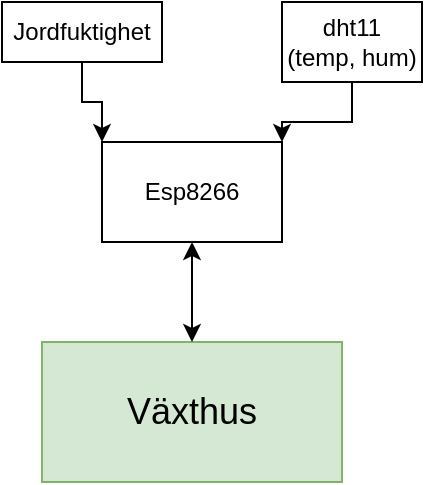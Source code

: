 <mxfile version="25.0.3">
  <diagram name="Sida-1" id="S1aX9hF0R4ryH1p3xK2n">
    <mxGraphModel dx="724" dy="450" grid="1" gridSize="10" guides="1" tooltips="1" connect="1" arrows="1" fold="1" page="1" pageScale="1" pageWidth="827" pageHeight="1169" math="0" shadow="0">
      <root>
        <mxCell id="0" />
        <mxCell id="1" parent="0" />
        <mxCell id="YpvVOzl85OfcXX8SGw4_-1" value="&lt;font style=&quot;font-size: 18px;&quot;&gt;Växthus&lt;/font&gt;" style="rounded=0;whiteSpace=wrap;html=1;fillColor=#d5e8d4;strokeColor=#82b366;" vertex="1" parent="1">
          <mxGeometry x="120" y="250" width="150" height="70" as="geometry" />
        </mxCell>
        <mxCell id="YpvVOzl85OfcXX8SGw4_-2" value="Esp8266" style="rounded=0;whiteSpace=wrap;html=1;" vertex="1" parent="1">
          <mxGeometry x="150" y="150" width="90" height="50" as="geometry" />
        </mxCell>
        <mxCell id="YpvVOzl85OfcXX8SGw4_-6" value="" style="endArrow=classic;startArrow=classic;html=1;rounded=0;exitX=0.5;exitY=0;exitDx=0;exitDy=0;entryX=0.5;entryY=1;entryDx=0;entryDy=0;" edge="1" parent="1" source="YpvVOzl85OfcXX8SGw4_-1" target="YpvVOzl85OfcXX8SGw4_-2">
          <mxGeometry width="50" height="50" relative="1" as="geometry">
            <mxPoint x="320" y="250" as="sourcePoint" />
            <mxPoint x="370" y="200" as="targetPoint" />
          </mxGeometry>
        </mxCell>
        <mxCell id="YpvVOzl85OfcXX8SGw4_-9" style="edgeStyle=orthogonalEdgeStyle;rounded=0;orthogonalLoop=1;jettySize=auto;html=1;entryX=1;entryY=0;entryDx=0;entryDy=0;" edge="1" parent="1" source="YpvVOzl85OfcXX8SGw4_-8" target="YpvVOzl85OfcXX8SGw4_-2">
          <mxGeometry relative="1" as="geometry" />
        </mxCell>
        <mxCell id="YpvVOzl85OfcXX8SGw4_-8" value="&lt;div&gt;dht11&lt;/div&gt;&lt;div&gt;(temp, hum)&lt;br&gt;&lt;/div&gt;" style="rounded=0;whiteSpace=wrap;html=1;" vertex="1" parent="1">
          <mxGeometry x="240" y="80" width="70" height="40" as="geometry" />
        </mxCell>
        <mxCell id="YpvVOzl85OfcXX8SGw4_-11" style="edgeStyle=orthogonalEdgeStyle;rounded=0;orthogonalLoop=1;jettySize=auto;html=1;entryX=0;entryY=0;entryDx=0;entryDy=0;" edge="1" parent="1" source="YpvVOzl85OfcXX8SGw4_-10" target="YpvVOzl85OfcXX8SGw4_-2">
          <mxGeometry relative="1" as="geometry" />
        </mxCell>
        <mxCell id="YpvVOzl85OfcXX8SGw4_-10" value="Jordfuktighet" style="rounded=0;whiteSpace=wrap;html=1;" vertex="1" parent="1">
          <mxGeometry x="100" y="80" width="80" height="30" as="geometry" />
        </mxCell>
      </root>
    </mxGraphModel>
  </diagram>
</mxfile>
